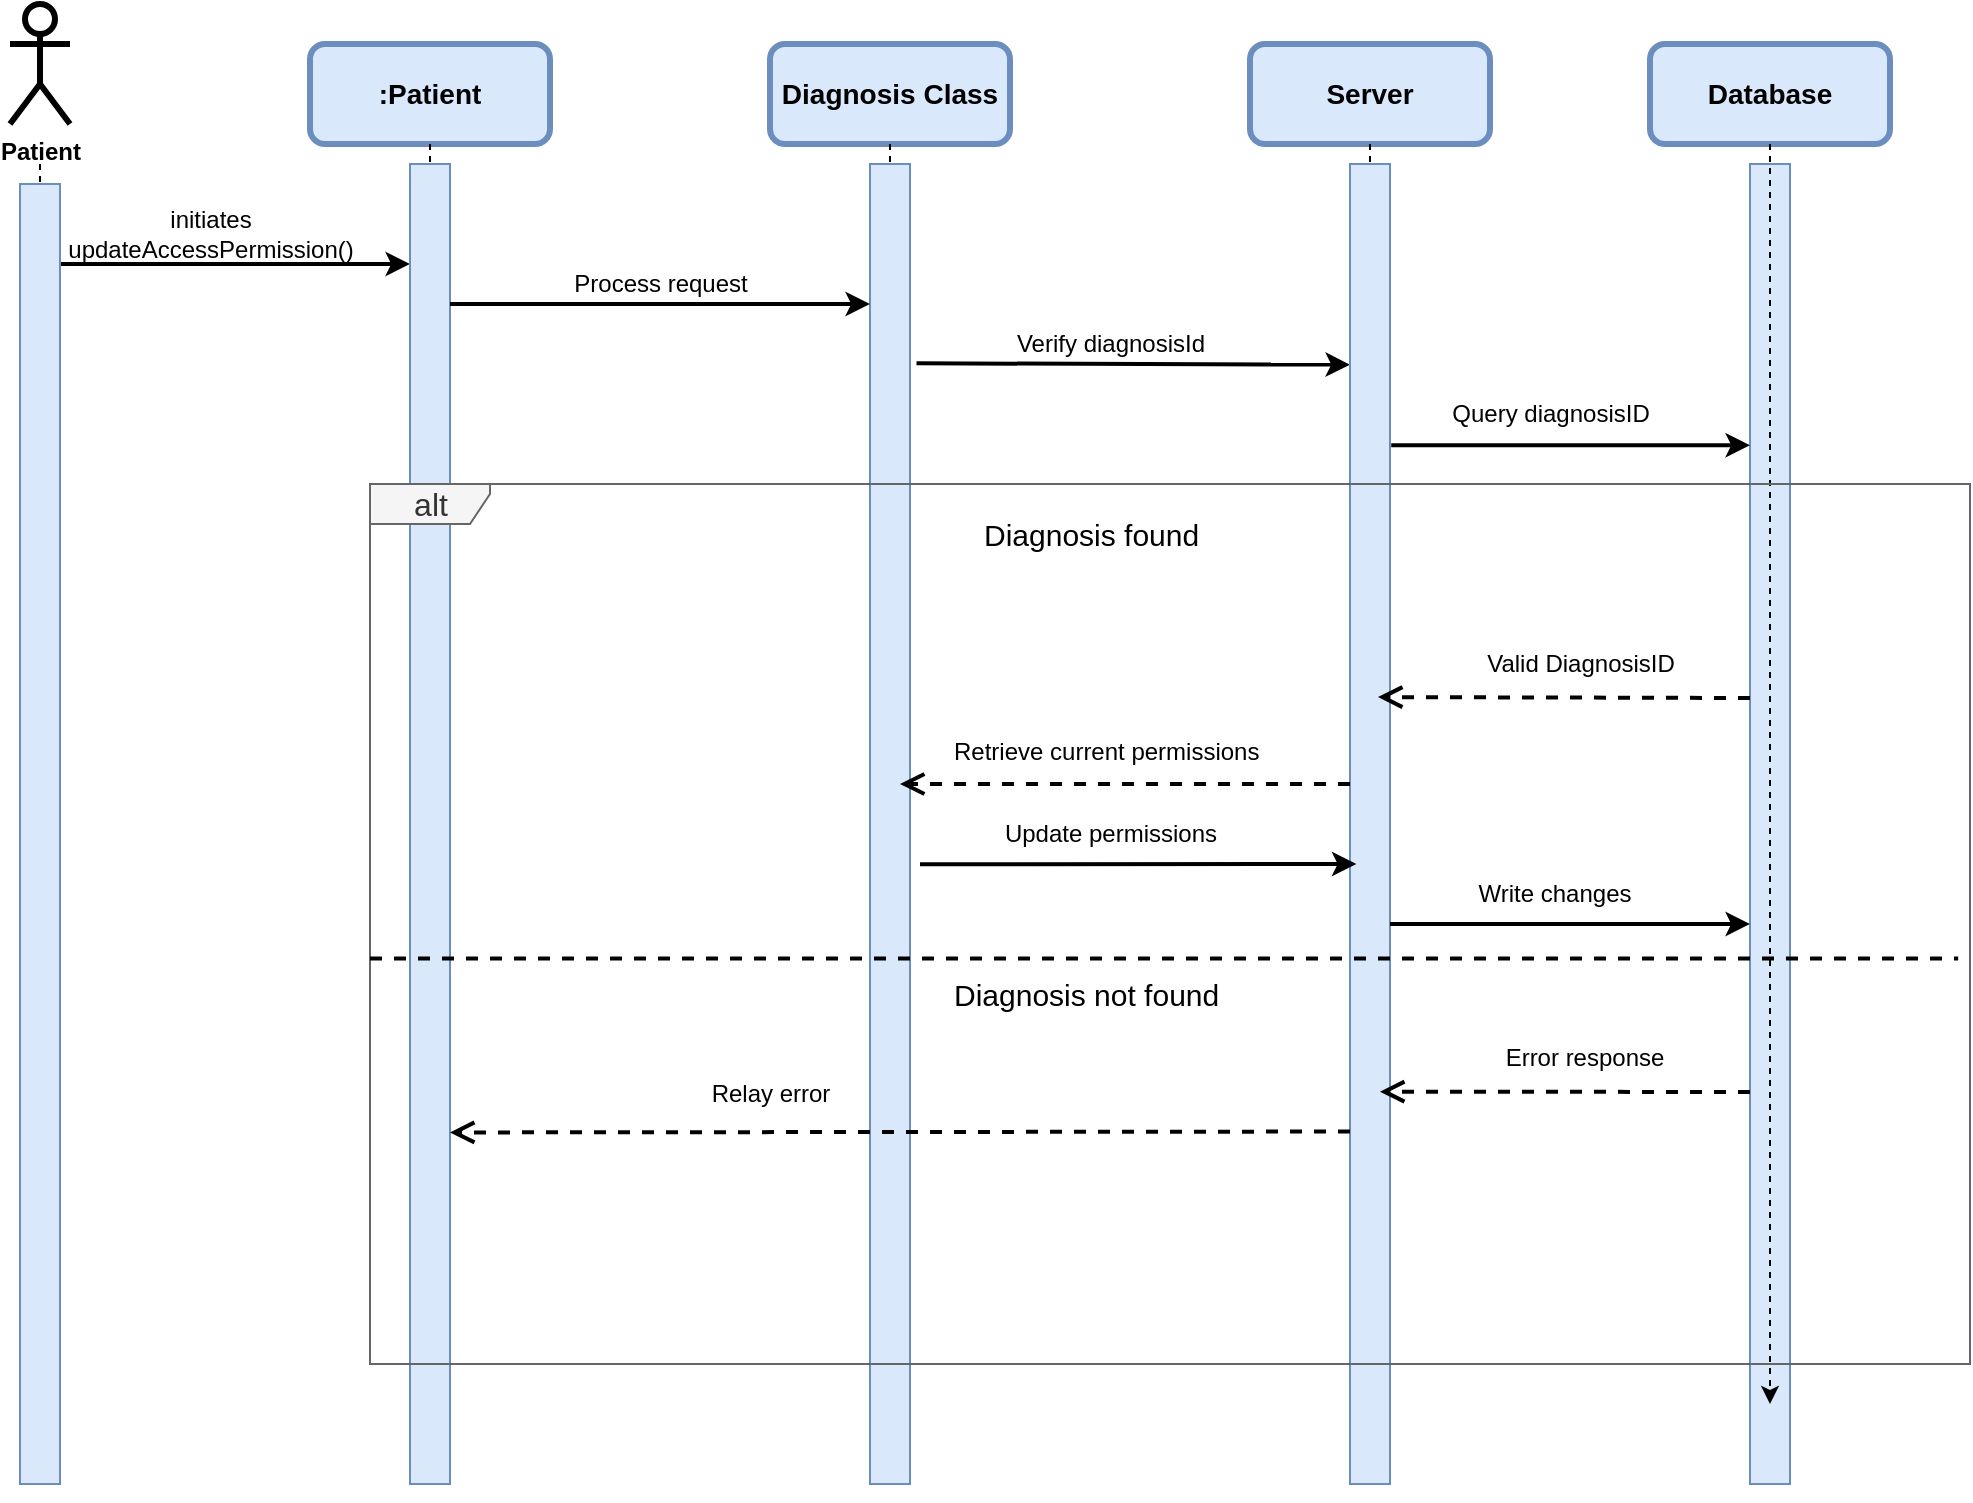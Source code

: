 <mxfile>
    <diagram id="lCZvKBvB0qkh4haovhoW" name="Page-1">
        <mxGraphModel dx="1649" dy="758" grid="1" gridSize="10" guides="1" tooltips="1" connect="1" arrows="1" fold="1" page="1" pageScale="1" pageWidth="850" pageHeight="1100" math="0" shadow="0">
            <root>
                <mxCell id="0"/>
                <mxCell id="1" parent="0"/>
                <mxCell id="2" value="&lt;b&gt;Patient&lt;br&gt;&lt;/b&gt;" style="shape=umlActor;verticalLabelPosition=bottom;verticalAlign=top;html=1;outlineConnect=0;strokeWidth=3;rounded=1;" vertex="1" parent="1">
                    <mxGeometry x="60" y="20" width="30" height="60" as="geometry"/>
                </mxCell>
                <mxCell id="3" style="edgeStyle=none;html=1;dashed=1;strokeWidth=1;startArrow=none;" edge="1" parent="1" source="21">
                    <mxGeometry relative="1" as="geometry">
                        <mxPoint x="75" y="730" as="targetPoint"/>
                        <Array as="points">
                            <mxPoint x="75" y="150"/>
                        </Array>
                        <mxPoint x="75" y="100" as="sourcePoint"/>
                    </mxGeometry>
                </mxCell>
                <mxCell id="4" value="" style="endArrow=classic;html=1;strokeWidth=2;" edge="1" parent="1">
                    <mxGeometry relative="1" as="geometry">
                        <mxPoint x="80" y="150" as="sourcePoint"/>
                        <mxPoint x="260" y="150" as="targetPoint"/>
                    </mxGeometry>
                </mxCell>
                <mxCell id="5" value="initiates &lt;br&gt;updateAccessPermission()" style="text;html=1;align=center;verticalAlign=middle;resizable=0;points=[];autosize=1;strokeColor=none;fillColor=none;" vertex="1" parent="1">
                    <mxGeometry x="75" y="115" width="170" height="40" as="geometry"/>
                </mxCell>
                <mxCell id="6" value="&lt;span style=&quot;font-size: 14px;&quot;&gt;&lt;b&gt;:Patient&lt;/b&gt;&lt;/span&gt;" style="rounded=1;whiteSpace=wrap;html=1;strokeWidth=3;fillColor=#dae8fc;strokeColor=#6c8ebf;" vertex="1" parent="1">
                    <mxGeometry x="210" y="40" width="120" height="50" as="geometry"/>
                </mxCell>
                <mxCell id="7" style="edgeStyle=none;html=1;exitX=0.5;exitY=1;exitDx=0;exitDy=0;dashed=1;strokeWidth=1;startArrow=none;" edge="1" parent="1" source="12">
                    <mxGeometry relative="1" as="geometry">
                        <mxPoint x="270" y="730" as="targetPoint"/>
                        <Array as="points"/>
                        <mxPoint x="85" y="60" as="sourcePoint"/>
                    </mxGeometry>
                </mxCell>
                <mxCell id="8" value="&lt;span style=&quot;font-size: 14px;&quot;&gt;&lt;b&gt;Diagnosis Class&lt;/b&gt;&lt;/span&gt;" style="rounded=1;whiteSpace=wrap;html=1;strokeWidth=3;fillColor=#dae8fc;strokeColor=#6c8ebf;" vertex="1" parent="1">
                    <mxGeometry x="440" y="40" width="120" height="50" as="geometry"/>
                </mxCell>
                <mxCell id="9" style="edgeStyle=none;html=1;dashed=1;strokeWidth=1;" edge="1" parent="1" source="8">
                    <mxGeometry relative="1" as="geometry">
                        <mxPoint x="500" y="720" as="targetPoint"/>
                        <Array as="points"/>
                        <mxPoint x="480" y="100" as="sourcePoint"/>
                    </mxGeometry>
                </mxCell>
                <mxCell id="10" value="" style="html=1;points=[];perimeter=orthogonalPerimeter;fontSize=13;fillColor=#dae8fc;strokeColor=#6c8ebf;" vertex="1" parent="1">
                    <mxGeometry x="490" y="100" width="20" height="660" as="geometry"/>
                </mxCell>
                <mxCell id="11" value="" style="edgeStyle=none;html=1;exitX=0.5;exitY=1;exitDx=0;exitDy=0;dashed=1;strokeWidth=1;endArrow=none;" edge="1" parent="1" source="6" target="12">
                    <mxGeometry relative="1" as="geometry">
                        <mxPoint x="270" y="570" as="targetPoint"/>
                        <Array as="points"/>
                        <mxPoint x="270" y="90" as="sourcePoint"/>
                    </mxGeometry>
                </mxCell>
                <mxCell id="12" value="" style="html=1;points=[];perimeter=orthogonalPerimeter;fontSize=13;fillColor=#dae8fc;strokeColor=#6c8ebf;" vertex="1" parent="1">
                    <mxGeometry x="260" y="100" width="20" height="660" as="geometry"/>
                </mxCell>
                <mxCell id="13" value="" style="endArrow=classic;html=1;strokeWidth=2;" edge="1" parent="1">
                    <mxGeometry relative="1" as="geometry">
                        <mxPoint x="280" y="170" as="sourcePoint"/>
                        <mxPoint x="490" y="170" as="targetPoint"/>
                        <Array as="points">
                            <mxPoint x="380" y="170"/>
                        </Array>
                    </mxGeometry>
                </mxCell>
                <mxCell id="14" value="Process request" style="text;html=1;align=center;verticalAlign=middle;resizable=0;points=[];autosize=1;strokeColor=none;fillColor=none;" vertex="1" parent="1">
                    <mxGeometry x="330" y="145" width="110" height="30" as="geometry"/>
                </mxCell>
                <mxCell id="15" value="&lt;span style=&quot;font-size: 14px;&quot;&gt;&lt;b&gt;Server&lt;/b&gt;&lt;/span&gt;" style="rounded=1;whiteSpace=wrap;html=1;strokeWidth=3;fillColor=#dae8fc;strokeColor=#6c8ebf;" vertex="1" parent="1">
                    <mxGeometry x="680" y="40" width="120" height="50" as="geometry"/>
                </mxCell>
                <mxCell id="16" value="" style="endArrow=classic;html=1;strokeWidth=2;entryX=0;entryY=0.152;entryDx=0;entryDy=0;entryPerimeter=0;exitX=1.162;exitY=0.151;exitDx=0;exitDy=0;exitPerimeter=0;" edge="1" parent="1" target="19" source="10">
                    <mxGeometry relative="1" as="geometry">
                        <mxPoint x="510" y="204" as="sourcePoint"/>
                        <mxPoint x="719.16" y="200.0" as="targetPoint"/>
                        <Array as="points"/>
                    </mxGeometry>
                </mxCell>
                <mxCell id="17" style="edgeStyle=none;html=1;dashed=1;strokeWidth=1;exitX=0.5;exitY=1;exitDx=0;exitDy=0;startArrow=none;" edge="1" parent="1" source="19">
                    <mxGeometry relative="1" as="geometry">
                        <mxPoint x="740" y="720" as="targetPoint"/>
                        <Array as="points">
                            <mxPoint x="740" y="720"/>
                        </Array>
                        <mxPoint x="510" y="100" as="sourcePoint"/>
                    </mxGeometry>
                </mxCell>
                <mxCell id="18" value="" style="edgeStyle=none;html=1;dashed=1;strokeWidth=1;exitX=0.5;exitY=1;exitDx=0;exitDy=0;endArrow=none;" edge="1" parent="1" source="15" target="19">
                    <mxGeometry relative="1" as="geometry">
                        <mxPoint x="740" y="720" as="targetPoint"/>
                        <Array as="points"/>
                        <mxPoint x="740" y="90" as="sourcePoint"/>
                    </mxGeometry>
                </mxCell>
                <mxCell id="19" value="" style="html=1;points=[];perimeter=orthogonalPerimeter;fontSize=13;fillColor=#dae8fc;strokeColor=#6c8ebf;" vertex="1" parent="1">
                    <mxGeometry x="730" y="100" width="20" height="660" as="geometry"/>
                </mxCell>
                <mxCell id="20" value="" style="edgeStyle=none;html=1;dashed=1;strokeWidth=1;startArrow=none;endArrow=none;" edge="1" parent="1" target="21">
                    <mxGeometry relative="1" as="geometry">
                        <mxPoint x="75" y="720" as="targetPoint"/>
                        <Array as="points"/>
                        <mxPoint x="75" y="100" as="sourcePoint"/>
                    </mxGeometry>
                </mxCell>
                <mxCell id="21" value="" style="html=1;points=[];perimeter=orthogonalPerimeter;fontSize=13;fillColor=#dae8fc;strokeColor=#6c8ebf;" vertex="1" parent="1">
                    <mxGeometry x="65" y="110" width="20" height="650" as="geometry"/>
                </mxCell>
                <mxCell id="22" value="Verify diagnosisId" style="text;html=1;align=center;verticalAlign=middle;resizable=0;points=[];autosize=1;strokeColor=none;fillColor=none;" vertex="1" parent="1">
                    <mxGeometry x="550" y="175" width="120" height="30" as="geometry"/>
                </mxCell>
                <mxCell id="40" value="&lt;span style=&quot;font-size: 14px;&quot;&gt;&lt;b&gt;Database&lt;/b&gt;&lt;/span&gt;" style="rounded=1;whiteSpace=wrap;html=1;strokeWidth=3;fillColor=#dae8fc;strokeColor=#6c8ebf;" vertex="1" parent="1">
                    <mxGeometry x="880" y="40" width="120" height="50" as="geometry"/>
                </mxCell>
                <mxCell id="41" value="" style="html=1;points=[];perimeter=orthogonalPerimeter;fontSize=13;fillColor=#dae8fc;strokeColor=#6c8ebf;" vertex="1" parent="1">
                    <mxGeometry x="930" y="100" width="20" height="660" as="geometry"/>
                </mxCell>
                <mxCell id="46" style="edgeStyle=none;html=1;dashed=1;strokeWidth=1;exitX=0.5;exitY=1;exitDx=0;exitDy=0;" edge="1" parent="1" source="40">
                    <mxGeometry relative="1" as="geometry">
                        <mxPoint x="940" y="720" as="targetPoint"/>
                        <Array as="points"/>
                        <mxPoint x="510" y="100" as="sourcePoint"/>
                    </mxGeometry>
                </mxCell>
                <mxCell id="47" value="" style="endArrow=classic;html=1;strokeWidth=2;exitX=1.031;exitY=0.213;exitDx=0;exitDy=0;exitPerimeter=0;" edge="1" parent="1" source="19" target="41">
                    <mxGeometry relative="1" as="geometry">
                        <mxPoint x="750" y="190" as="sourcePoint"/>
                        <mxPoint x="930" y="230" as="targetPoint"/>
                        <Array as="points"/>
                    </mxGeometry>
                </mxCell>
                <mxCell id="48" value="Query diagnosisID" style="text;html=1;align=center;verticalAlign=middle;resizable=0;points=[];autosize=1;strokeColor=none;fillColor=none;" vertex="1" parent="1">
                    <mxGeometry x="770" y="210" width="120" height="30" as="geometry"/>
                </mxCell>
                <mxCell id="49" value="&lt;font style=&quot;font-size: 16px;&quot;&gt;alt&lt;/font&gt;" style="shape=umlFrame;tabWidth=110;tabHeight=30;tabPosition=left;html=1;boundedLbl=1;labelInHeader=1;width=60;height=20;rounded=0;shadow=0;glass=0;sketch=0;fontSize=15;fillColor=#f5f5f5;fontColor=#333333;strokeColor=#666666;" vertex="1" parent="1">
                    <mxGeometry x="240" y="260" width="800" height="440" as="geometry"/>
                </mxCell>
                <mxCell id="50" value="Diagnosis found" style="text;rounded=0;shadow=0;glass=0;sketch=0;fontSize=15;" vertex="1" parent="49">
                    <mxGeometry width="100" height="20" relative="1" as="geometry">
                        <mxPoint x="305" y="10" as="offset"/>
                    </mxGeometry>
                </mxCell>
                <mxCell id="51" value="" style="line;strokeWidth=2;dashed=1;labelPosition=center;verticalLabelPosition=bottom;align=left;verticalAlign=top;spacingLeft=20;spacingTop=15;rounded=0;shadow=0;glass=0;sketch=0;fontSize=16;" vertex="1" parent="49">
                    <mxGeometry x="0.001" y="228.464" width="794.074" height="17.6" as="geometry"/>
                </mxCell>
                <mxCell id="52" value="Diagnosis not found" style="text;rounded=0;shadow=0;glass=0;sketch=0;fontSize=15;" vertex="1" parent="49">
                    <mxGeometry width="100" height="60" relative="1" as="geometry">
                        <mxPoint x="290" y="240" as="offset"/>
                    </mxGeometry>
                </mxCell>
                <mxCell id="53" value="Valid DiagnosisID" style="text;html=1;align=center;verticalAlign=middle;resizable=0;points=[];autosize=1;strokeColor=none;fillColor=none;" vertex="1" parent="49">
                    <mxGeometry x="545.001" y="75.119" width="120" height="30" as="geometry"/>
                </mxCell>
                <mxCell id="54" value="" style="html=1;verticalAlign=bottom;endArrow=open;dashed=1;endSize=8;strokeWidth=2;fontSize=13;entryX=1.042;entryY=0.315;entryDx=0;entryDy=0;entryPerimeter=0;" edge="1" parent="49">
                    <mxGeometry x="0.422" relative="1" as="geometry">
                        <mxPoint x="690" y="107" as="sourcePoint"/>
                        <mxPoint x="504.006" y="106.545" as="targetPoint"/>
                        <mxPoint as="offset"/>
                    </mxGeometry>
                </mxCell>
                <mxCell id="55" value="Retrieve current permissions" style="text;whiteSpace=wrap;html=1;" vertex="1" parent="49">
                    <mxGeometry x="289.998" y="119.997" width="249.351" height="62.857" as="geometry"/>
                </mxCell>
                <mxCell id="56" value="" style="html=1;verticalAlign=bottom;endArrow=open;dashed=1;endSize=8;strokeWidth=2;fontSize=13;entryX=1.042;entryY=0.315;entryDx=0;entryDy=0;entryPerimeter=0;" edge="1" parent="49">
                    <mxGeometry x="0.422" relative="1" as="geometry">
                        <mxPoint x="490" y="323.77" as="sourcePoint"/>
                        <mxPoint x="40.001" y="324.217" as="targetPoint"/>
                        <mxPoint as="offset"/>
                    </mxGeometry>
                </mxCell>
                <mxCell id="59" value="" style="html=1;verticalAlign=bottom;endArrow=open;dashed=1;endSize=8;strokeWidth=2;fontSize=13;entryX=1.042;entryY=0.315;entryDx=0;entryDy=0;entryPerimeter=0;" edge="1" parent="49">
                    <mxGeometry x="0.422" relative="1" as="geometry">
                        <mxPoint x="690" y="304" as="sourcePoint"/>
                        <mxPoint x="504.998" y="303.811" as="targetPoint"/>
                        <mxPoint as="offset"/>
                        <Array as="points"/>
                    </mxGeometry>
                </mxCell>
                <mxCell id="60" value="Error response" style="text;html=1;align=center;verticalAlign=middle;resizable=0;points=[];autosize=1;strokeColor=none;fillColor=none;" vertex="1" parent="49">
                    <mxGeometry x="556.665" y="272.386" width="100" height="30" as="geometry"/>
                </mxCell>
                <mxCell id="61" value="" style="html=1;verticalAlign=bottom;endArrow=open;dashed=1;endSize=8;strokeWidth=2;fontSize=13;" edge="1" parent="49">
                    <mxGeometry x="0.422" relative="1" as="geometry">
                        <mxPoint x="490" y="150" as="sourcePoint"/>
                        <mxPoint x="265" y="150.0" as="targetPoint"/>
                        <mxPoint as="offset"/>
                        <Array as="points"/>
                    </mxGeometry>
                </mxCell>
                <mxCell id="62" value="Relay error" style="text;html=1;align=center;verticalAlign=middle;resizable=0;points=[];autosize=1;strokeColor=none;fillColor=none;" vertex="1" parent="49">
                    <mxGeometry x="160.001" y="289.997" width="80" height="30" as="geometry"/>
                </mxCell>
                <mxCell id="67" value="" style="endArrow=classic;html=1;strokeWidth=2;entryX=-0.089;entryY=0.179;entryDx=0;entryDy=0;entryPerimeter=0;" edge="1" parent="49">
                    <mxGeometry relative="1" as="geometry">
                        <mxPoint x="275" y="190.18" as="sourcePoint"/>
                        <mxPoint x="493.22" y="190.0" as="targetPoint"/>
                    </mxGeometry>
                </mxCell>
                <mxCell id="68" value="Update permissions" style="text;html=1;align=center;verticalAlign=middle;resizable=0;points=[];autosize=1;strokeColor=none;fillColor=none;" vertex="1" parent="49">
                    <mxGeometry x="305.001" y="159.997" width="130" height="30" as="geometry"/>
                </mxCell>
                <mxCell id="70" value="" style="endArrow=classic;html=1;strokeWidth=2;" edge="1" parent="49">
                    <mxGeometry relative="1" as="geometry">
                        <mxPoint x="510" y="220" as="sourcePoint"/>
                        <mxPoint x="690" y="220" as="targetPoint"/>
                    </mxGeometry>
                </mxCell>
                <mxCell id="71" value="Write changes" style="text;html=1;align=center;verticalAlign=middle;resizable=0;points=[];autosize=1;strokeColor=none;fillColor=none;" vertex="1" parent="49">
                    <mxGeometry x="541.66" y="190" width="100" height="30" as="geometry"/>
                </mxCell>
            </root>
        </mxGraphModel>
    </diagram>
</mxfile>